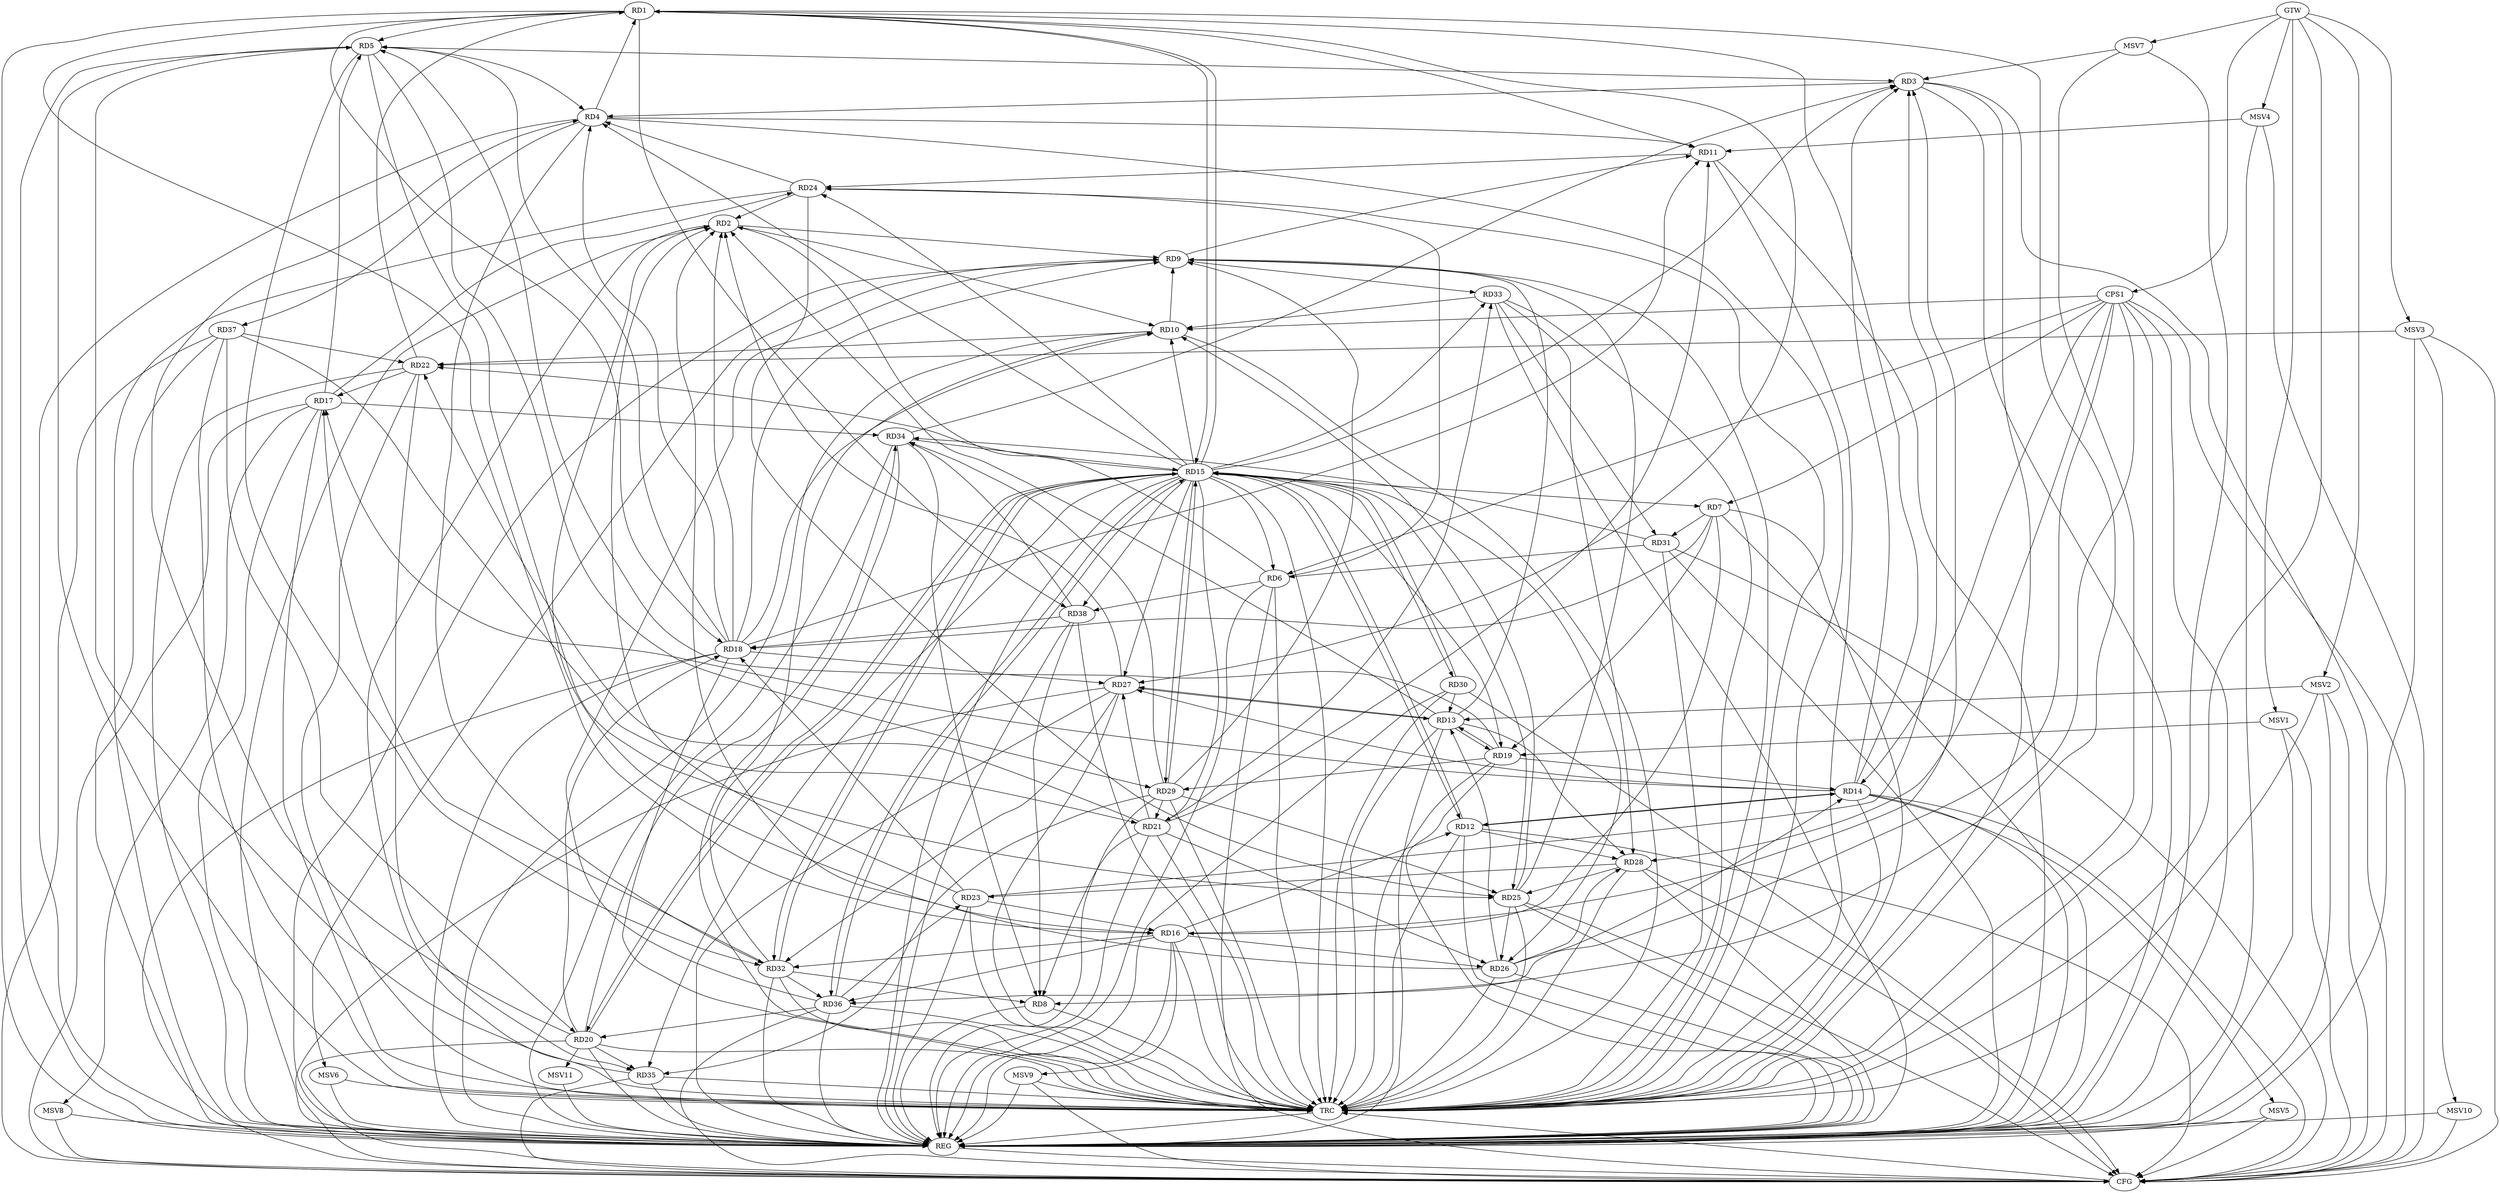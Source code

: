 strict digraph G {
  RD1 [ label="RD1" ];
  RD2 [ label="RD2" ];
  RD3 [ label="RD3" ];
  RD4 [ label="RD4" ];
  RD5 [ label="RD5" ];
  RD6 [ label="RD6" ];
  RD7 [ label="RD7" ];
  RD8 [ label="RD8" ];
  RD9 [ label="RD9" ];
  RD10 [ label="RD10" ];
  RD11 [ label="RD11" ];
  RD12 [ label="RD12" ];
  RD13 [ label="RD13" ];
  RD14 [ label="RD14" ];
  RD15 [ label="RD15" ];
  RD16 [ label="RD16" ];
  RD17 [ label="RD17" ];
  RD18 [ label="RD18" ];
  RD19 [ label="RD19" ];
  RD20 [ label="RD20" ];
  RD21 [ label="RD21" ];
  RD22 [ label="RD22" ];
  RD23 [ label="RD23" ];
  RD24 [ label="RD24" ];
  RD25 [ label="RD25" ];
  RD26 [ label="RD26" ];
  RD27 [ label="RD27" ];
  RD28 [ label="RD28" ];
  RD29 [ label="RD29" ];
  RD30 [ label="RD30" ];
  RD31 [ label="RD31" ];
  RD32 [ label="RD32" ];
  RD33 [ label="RD33" ];
  RD34 [ label="RD34" ];
  RD35 [ label="RD35" ];
  RD36 [ label="RD36" ];
  RD37 [ label="RD37" ];
  RD38 [ label="RD38" ];
  CPS1 [ label="CPS1" ];
  GTW [ label="GTW" ];
  REG [ label="REG" ];
  CFG [ label="CFG" ];
  TRC [ label="TRC" ];
  MSV1 [ label="MSV1" ];
  MSV2 [ label="MSV2" ];
  MSV3 [ label="MSV3" ];
  MSV4 [ label="MSV4" ];
  MSV5 [ label="MSV5" ];
  MSV6 [ label="MSV6" ];
  MSV7 [ label="MSV7" ];
  MSV8 [ label="MSV8" ];
  MSV9 [ label="MSV9" ];
  MSV10 [ label="MSV10" ];
  MSV11 [ label="MSV11" ];
  RD4 -> RD1;
  RD1 -> RD5;
  RD1 -> RD11;
  RD14 -> RD1;
  RD1 -> RD15;
  RD1 -> RD16;
  RD1 -> RD18;
  RD22 -> RD1;
  RD1 -> RD27;
  RD1 -> RD38;
  RD6 -> RD2;
  RD2 -> RD9;
  RD2 -> RD10;
  RD13 -> RD2;
  RD16 -> RD2;
  RD18 -> RD2;
  RD23 -> RD2;
  RD24 -> RD2;
  RD26 -> RD2;
  RD27 -> RD2;
  RD3 -> RD4;
  RD5 -> RD3;
  RD14 -> RD3;
  RD15 -> RD3;
  RD16 -> RD3;
  RD23 -> RD3;
  RD34 -> RD3;
  RD5 -> RD4;
  RD4 -> RD11;
  RD18 -> RD4;
  RD20 -> RD4;
  RD24 -> RD4;
  RD4 -> RD32;
  RD4 -> RD37;
  RD17 -> RD5;
  RD18 -> RD5;
  RD19 -> RD5;
  RD5 -> RD25;
  RD5 -> RD29;
  RD5 -> RD32;
  RD35 -> RD5;
  RD15 -> RD6;
  RD6 -> RD24;
  RD31 -> RD6;
  RD6 -> RD38;
  RD7 -> RD16;
  RD7 -> RD18;
  RD7 -> RD19;
  RD7 -> RD31;
  RD21 -> RD8;
  RD32 -> RD8;
  RD34 -> RD8;
  RD38 -> RD8;
  RD10 -> RD9;
  RD9 -> RD11;
  RD13 -> RD9;
  RD18 -> RD9;
  RD25 -> RD9;
  RD29 -> RD9;
  RD9 -> RD33;
  RD36 -> RD9;
  RD15 -> RD10;
  RD18 -> RD10;
  RD10 -> RD22;
  RD25 -> RD10;
  RD32 -> RD10;
  RD33 -> RD10;
  RD18 -> RD11;
  RD21 -> RD11;
  RD11 -> RD24;
  RD12 -> RD14;
  RD14 -> RD12;
  RD12 -> RD15;
  RD16 -> RD12;
  RD12 -> RD28;
  RD13 -> RD19;
  RD19 -> RD13;
  RD26 -> RD13;
  RD13 -> RD27;
  RD27 -> RD13;
  RD13 -> RD28;
  RD30 -> RD13;
  RD14 -> RD17;
  RD19 -> RD14;
  RD26 -> RD14;
  RD14 -> RD27;
  RD15 -> RD20;
  RD20 -> RD15;
  RD15 -> RD21;
  RD15 -> RD24;
  RD15 -> RD25;
  RD15 -> RD26;
  RD29 -> RD15;
  RD30 -> RD15;
  RD32 -> RD15;
  RD34 -> RD15;
  RD15 -> RD36;
  RD36 -> RD15;
  RD23 -> RD16;
  RD16 -> RD26;
  RD16 -> RD32;
  RD16 -> RD36;
  RD22 -> RD17;
  RD17 -> RD24;
  RD32 -> RD17;
  RD17 -> RD34;
  RD20 -> RD18;
  RD23 -> RD18;
  RD18 -> RD27;
  RD38 -> RD18;
  RD19 -> RD29;
  RD20 -> RD34;
  RD20 -> RD35;
  RD36 -> RD20;
  RD37 -> RD20;
  RD21 -> RD22;
  RD21 -> RD26;
  RD21 -> RD27;
  RD29 -> RD21;
  RD21 -> RD33;
  RD37 -> RD21;
  RD22 -> RD35;
  RD37 -> RD22;
  RD28 -> RD23;
  RD36 -> RD23;
  RD24 -> RD25;
  RD25 -> RD26;
  RD28 -> RD25;
  RD29 -> RD25;
  RD26 -> RD28;
  RD27 -> RD32;
  RD33 -> RD28;
  RD29 -> RD34;
  RD29 -> RD35;
  RD33 -> RD31;
  RD31 -> RD34;
  RD32 -> RD36;
  RD38 -> RD34;
  CPS1 -> RD8;
  CPS1 -> RD10;
  CPS1 -> RD6;
  CPS1 -> RD28;
  CPS1 -> RD7;
  CPS1 -> RD14;
  CPS1 -> RD36;
  GTW -> CPS1;
  RD1 -> REG;
  RD2 -> REG;
  RD3 -> REG;
  RD4 -> REG;
  RD5 -> REG;
  RD6 -> REG;
  RD7 -> REG;
  RD8 -> REG;
  RD9 -> REG;
  RD10 -> REG;
  RD11 -> REG;
  RD12 -> REG;
  RD13 -> REG;
  RD14 -> REG;
  RD15 -> REG;
  RD16 -> REG;
  RD17 -> REG;
  RD18 -> REG;
  RD19 -> REG;
  RD20 -> REG;
  RD21 -> REG;
  RD22 -> REG;
  RD23 -> REG;
  RD24 -> REG;
  RD25 -> REG;
  RD26 -> REG;
  RD27 -> REG;
  RD28 -> REG;
  RD29 -> REG;
  RD30 -> REG;
  RD31 -> REG;
  RD32 -> REG;
  RD33 -> REG;
  RD34 -> REG;
  RD35 -> REG;
  RD36 -> REG;
  RD37 -> REG;
  RD38 -> REG;
  CPS1 -> REG;
  RD27 -> CFG;
  RD36 -> CFG;
  RD35 -> CFG;
  RD17 -> CFG;
  RD25 -> CFG;
  RD31 -> CFG;
  RD28 -> CFG;
  CPS1 -> CFG;
  RD12 -> CFG;
  RD3 -> CFG;
  RD37 -> CFG;
  RD18 -> CFG;
  RD20 -> CFG;
  RD30 -> CFG;
  RD14 -> CFG;
  RD6 -> CFG;
  REG -> CFG;
  RD1 -> TRC;
  RD2 -> TRC;
  RD3 -> TRC;
  RD4 -> TRC;
  RD5 -> TRC;
  RD6 -> TRC;
  RD7 -> TRC;
  RD8 -> TRC;
  RD9 -> TRC;
  RD10 -> TRC;
  RD11 -> TRC;
  RD12 -> TRC;
  RD13 -> TRC;
  RD14 -> TRC;
  RD15 -> TRC;
  RD16 -> TRC;
  RD17 -> TRC;
  RD18 -> TRC;
  RD19 -> TRC;
  RD20 -> TRC;
  RD21 -> TRC;
  RD22 -> TRC;
  RD23 -> TRC;
  RD24 -> TRC;
  RD25 -> TRC;
  RD26 -> TRC;
  RD27 -> TRC;
  RD28 -> TRC;
  RD29 -> TRC;
  RD30 -> TRC;
  RD31 -> TRC;
  RD32 -> TRC;
  RD33 -> TRC;
  RD34 -> TRC;
  RD35 -> TRC;
  RD36 -> TRC;
  RD37 -> TRC;
  RD38 -> TRC;
  CPS1 -> TRC;
  GTW -> TRC;
  CFG -> TRC;
  TRC -> REG;
  RD15 -> RD38;
  RD15 -> RD19;
  RD15 -> RD33;
  RD15 -> RD30;
  RD15 -> RD7;
  RD15 -> RD4;
  RD15 -> RD22;
  RD15 -> RD12;
  RD15 -> RD1;
  RD15 -> RD32;
  RD15 -> RD35;
  RD15 -> RD29;
  RD15 -> RD27;
  MSV1 -> RD19;
  GTW -> MSV1;
  MSV1 -> REG;
  MSV1 -> CFG;
  MSV2 -> RD13;
  GTW -> MSV2;
  MSV2 -> REG;
  MSV2 -> TRC;
  MSV2 -> CFG;
  MSV3 -> RD22;
  GTW -> MSV3;
  MSV3 -> REG;
  MSV3 -> CFG;
  MSV4 -> RD11;
  GTW -> MSV4;
  MSV4 -> REG;
  MSV4 -> CFG;
  RD14 -> MSV5;
  MSV5 -> REG;
  MSV5 -> CFG;
  RD9 -> MSV6;
  MSV6 -> REG;
  MSV6 -> TRC;
  MSV7 -> RD3;
  GTW -> MSV7;
  MSV7 -> REG;
  MSV7 -> TRC;
  RD17 -> MSV8;
  MSV8 -> REG;
  MSV8 -> CFG;
  RD16 -> MSV9;
  MSV9 -> REG;
  MSV9 -> TRC;
  MSV9 -> CFG;
  MSV3 -> MSV10;
  MSV10 -> REG;
  MSV10 -> CFG;
  RD20 -> MSV11;
  MSV11 -> REG;
}
